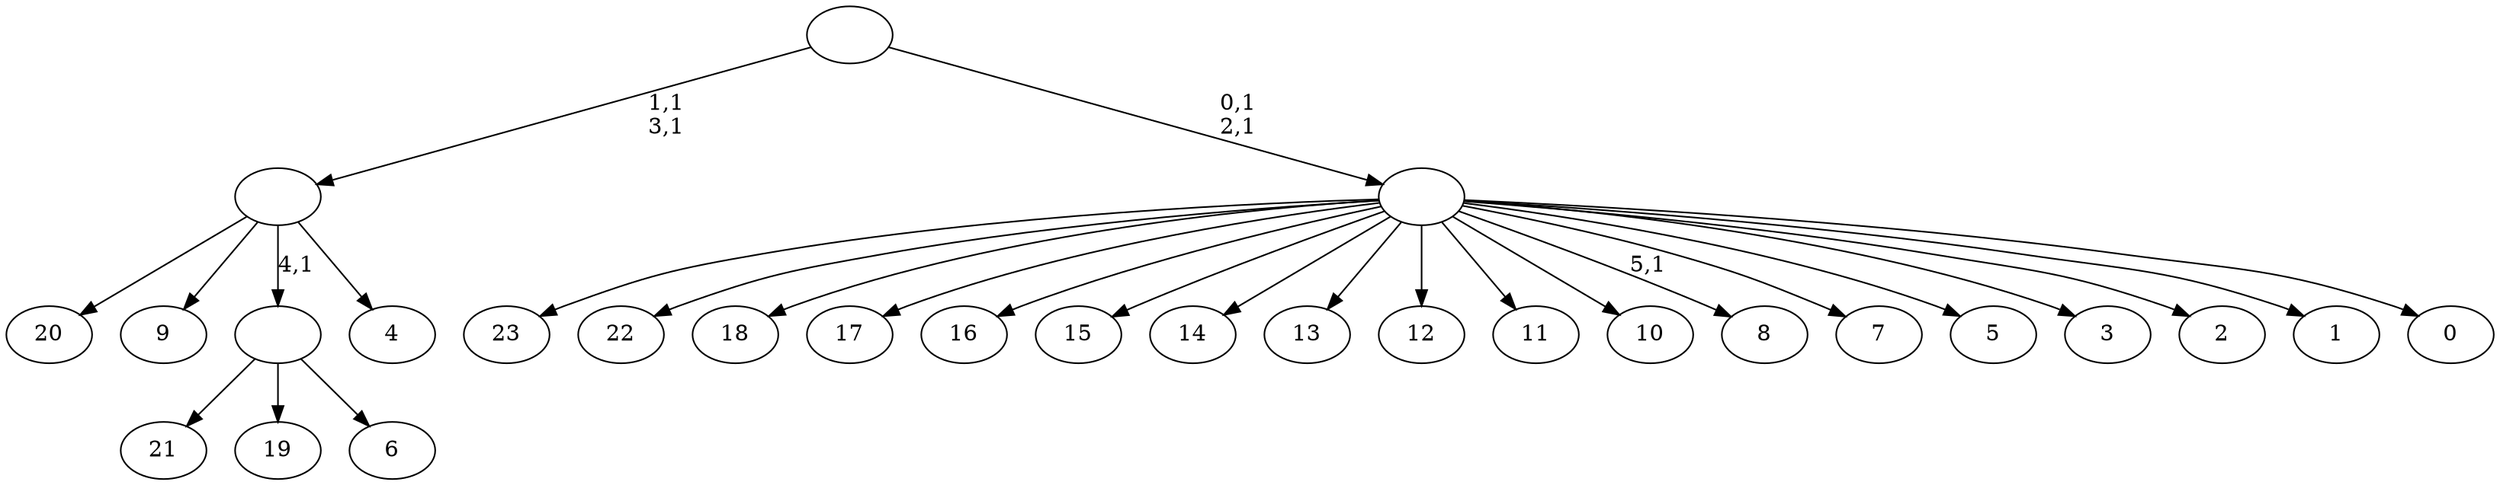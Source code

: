 digraph T {
	30 [label="23"]
	29 [label="22"]
	28 [label="21"]
	27 [label="20"]
	26 [label="19"]
	25 [label="18"]
	24 [label="17"]
	23 [label="16"]
	22 [label="15"]
	21 [label="14"]
	20 [label="13"]
	19 [label="12"]
	18 [label="11"]
	17 [label="10"]
	16 [label="9"]
	15 [label="8"]
	13 [label="7"]
	12 [label="6"]
	11 [label=""]
	10 [label="5"]
	9 [label="4"]
	8 [label=""]
	6 [label="3"]
	5 [label="2"]
	4 [label="1"]
	3 [label="0"]
	2 [label=""]
	0 [label=""]
	11 -> 28 [label=""]
	11 -> 26 [label=""]
	11 -> 12 [label=""]
	8 -> 27 [label=""]
	8 -> 16 [label=""]
	8 -> 11 [label="4,1"]
	8 -> 9 [label=""]
	2 -> 15 [label="5,1"]
	2 -> 30 [label=""]
	2 -> 29 [label=""]
	2 -> 25 [label=""]
	2 -> 24 [label=""]
	2 -> 23 [label=""]
	2 -> 22 [label=""]
	2 -> 21 [label=""]
	2 -> 20 [label=""]
	2 -> 19 [label=""]
	2 -> 18 [label=""]
	2 -> 17 [label=""]
	2 -> 13 [label=""]
	2 -> 10 [label=""]
	2 -> 6 [label=""]
	2 -> 5 [label=""]
	2 -> 4 [label=""]
	2 -> 3 [label=""]
	0 -> 2 [label="0,1\n2,1"]
	0 -> 8 [label="1,1\n3,1"]
}
